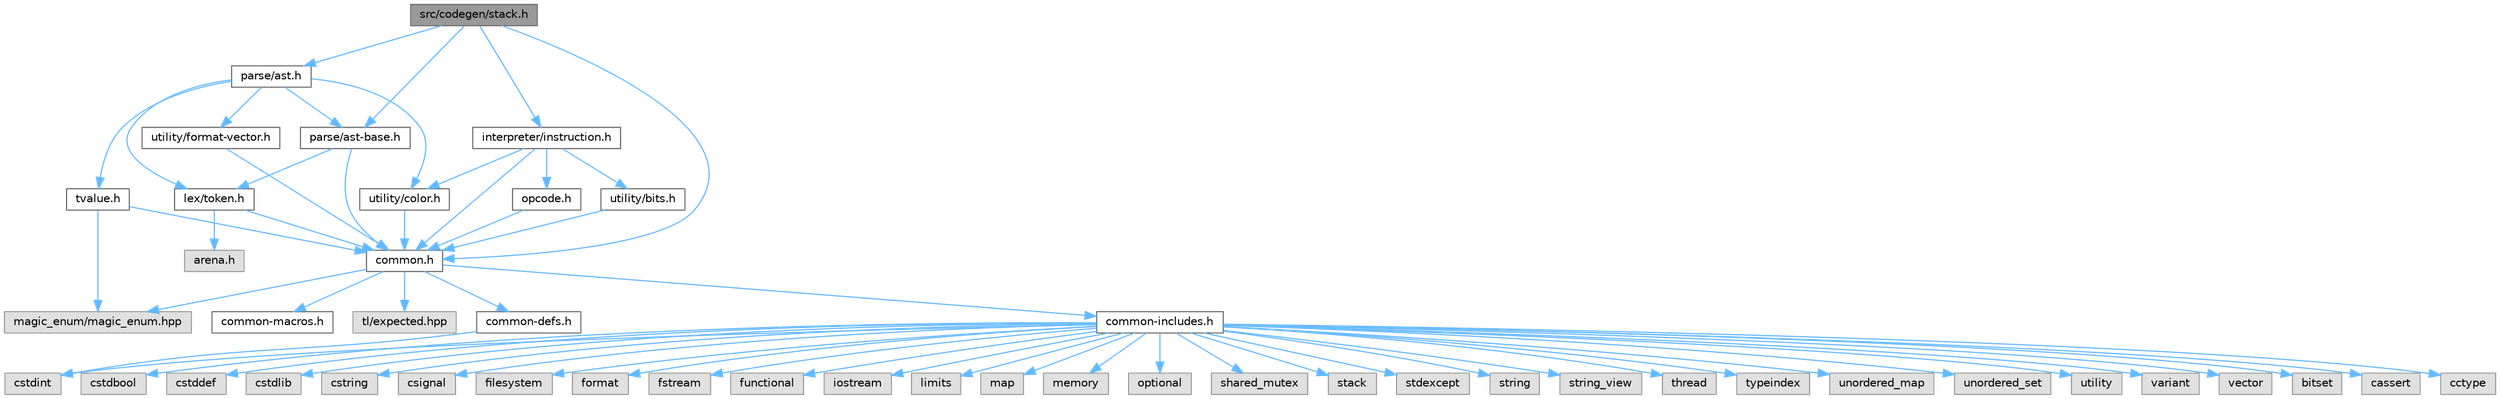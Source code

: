 digraph "src/codegen/stack.h"
{
 // LATEX_PDF_SIZE
  bgcolor="transparent";
  edge [fontname=Helvetica,fontsize=10,labelfontname=Helvetica,labelfontsize=10];
  node [fontname=Helvetica,fontsize=10,shape=box,height=0.2,width=0.4];
  Node1 [id="Node000001",label="src/codegen/stack.h",height=0.2,width=0.4,color="gray40", fillcolor="grey60", style="filled", fontcolor="black",tooltip="Declares stack structures used by the compiler."];
  Node1 -> Node2 [id="edge1_Node000001_Node000002",color="steelblue1",style="solid",tooltip=" "];
  Node2 [id="Node000002",label="common.h",height=0.2,width=0.4,color="grey40", fillcolor="white", style="filled",URL="$common_8h_source.html",tooltip=" "];
  Node2 -> Node3 [id="edge2_Node000002_Node000003",color="steelblue1",style="solid",tooltip=" "];
  Node3 [id="Node000003",label="tl/expected.hpp",height=0.2,width=0.4,color="grey60", fillcolor="#E0E0E0", style="filled",tooltip=" "];
  Node2 -> Node4 [id="edge3_Node000002_Node000004",color="steelblue1",style="solid",tooltip=" "];
  Node4 [id="Node000004",label="magic_enum/magic_enum.hpp",height=0.2,width=0.4,color="grey60", fillcolor="#E0E0E0", style="filled",tooltip=" "];
  Node2 -> Node5 [id="edge4_Node000002_Node000005",color="steelblue1",style="solid",tooltip=" "];
  Node5 [id="Node000005",label="common-defs.h",height=0.2,width=0.4,color="grey40", fillcolor="white", style="filled",URL="$common-defs_8h_source.html",tooltip=" "];
  Node5 -> Node6 [id="edge5_Node000005_Node000006",color="steelblue1",style="solid",tooltip=" "];
  Node6 [id="Node000006",label="cstdint",height=0.2,width=0.4,color="grey60", fillcolor="#E0E0E0", style="filled",tooltip=" "];
  Node2 -> Node7 [id="edge6_Node000002_Node000007",color="steelblue1",style="solid",tooltip=" "];
  Node7 [id="Node000007",label="common-macros.h",height=0.2,width=0.4,color="grey40", fillcolor="white", style="filled",URL="$common-macros_8h_source.html",tooltip=" "];
  Node2 -> Node8 [id="edge7_Node000002_Node000008",color="steelblue1",style="solid",tooltip=" "];
  Node8 [id="Node000008",label="common-includes.h",height=0.2,width=0.4,color="grey40", fillcolor="white", style="filled",URL="$common-includes_8h_source.html",tooltip=" "];
  Node8 -> Node9 [id="edge8_Node000008_Node000009",color="steelblue1",style="solid",tooltip=" "];
  Node9 [id="Node000009",label="bitset",height=0.2,width=0.4,color="grey60", fillcolor="#E0E0E0", style="filled",tooltip=" "];
  Node8 -> Node10 [id="edge9_Node000008_Node000010",color="steelblue1",style="solid",tooltip=" "];
  Node10 [id="Node000010",label="cassert",height=0.2,width=0.4,color="grey60", fillcolor="#E0E0E0", style="filled",tooltip=" "];
  Node8 -> Node11 [id="edge10_Node000008_Node000011",color="steelblue1",style="solid",tooltip=" "];
  Node11 [id="Node000011",label="cctype",height=0.2,width=0.4,color="grey60", fillcolor="#E0E0E0", style="filled",tooltip=" "];
  Node8 -> Node12 [id="edge11_Node000008_Node000012",color="steelblue1",style="solid",tooltip=" "];
  Node12 [id="Node000012",label="cstdbool",height=0.2,width=0.4,color="grey60", fillcolor="#E0E0E0", style="filled",tooltip=" "];
  Node8 -> Node13 [id="edge12_Node000008_Node000013",color="steelblue1",style="solid",tooltip=" "];
  Node13 [id="Node000013",label="cstddef",height=0.2,width=0.4,color="grey60", fillcolor="#E0E0E0", style="filled",tooltip=" "];
  Node8 -> Node6 [id="edge13_Node000008_Node000006",color="steelblue1",style="solid",tooltip=" "];
  Node8 -> Node14 [id="edge14_Node000008_Node000014",color="steelblue1",style="solid",tooltip=" "];
  Node14 [id="Node000014",label="cstdlib",height=0.2,width=0.4,color="grey60", fillcolor="#E0E0E0", style="filled",tooltip=" "];
  Node8 -> Node15 [id="edge15_Node000008_Node000015",color="steelblue1",style="solid",tooltip=" "];
  Node15 [id="Node000015",label="cstring",height=0.2,width=0.4,color="grey60", fillcolor="#E0E0E0", style="filled",tooltip=" "];
  Node8 -> Node16 [id="edge16_Node000008_Node000016",color="steelblue1",style="solid",tooltip=" "];
  Node16 [id="Node000016",label="csignal",height=0.2,width=0.4,color="grey60", fillcolor="#E0E0E0", style="filled",tooltip=" "];
  Node8 -> Node17 [id="edge17_Node000008_Node000017",color="steelblue1",style="solid",tooltip=" "];
  Node17 [id="Node000017",label="filesystem",height=0.2,width=0.4,color="grey60", fillcolor="#E0E0E0", style="filled",tooltip=" "];
  Node8 -> Node18 [id="edge18_Node000008_Node000018",color="steelblue1",style="solid",tooltip=" "];
  Node18 [id="Node000018",label="format",height=0.2,width=0.4,color="grey60", fillcolor="#E0E0E0", style="filled",tooltip=" "];
  Node8 -> Node19 [id="edge19_Node000008_Node000019",color="steelblue1",style="solid",tooltip=" "];
  Node19 [id="Node000019",label="fstream",height=0.2,width=0.4,color="grey60", fillcolor="#E0E0E0", style="filled",tooltip=" "];
  Node8 -> Node20 [id="edge20_Node000008_Node000020",color="steelblue1",style="solid",tooltip=" "];
  Node20 [id="Node000020",label="functional",height=0.2,width=0.4,color="grey60", fillcolor="#E0E0E0", style="filled",tooltip=" "];
  Node8 -> Node21 [id="edge21_Node000008_Node000021",color="steelblue1",style="solid",tooltip=" "];
  Node21 [id="Node000021",label="iostream",height=0.2,width=0.4,color="grey60", fillcolor="#E0E0E0", style="filled",tooltip=" "];
  Node8 -> Node22 [id="edge22_Node000008_Node000022",color="steelblue1",style="solid",tooltip=" "];
  Node22 [id="Node000022",label="limits",height=0.2,width=0.4,color="grey60", fillcolor="#E0E0E0", style="filled",tooltip=" "];
  Node8 -> Node23 [id="edge23_Node000008_Node000023",color="steelblue1",style="solid",tooltip=" "];
  Node23 [id="Node000023",label="map",height=0.2,width=0.4,color="grey60", fillcolor="#E0E0E0", style="filled",tooltip=" "];
  Node8 -> Node24 [id="edge24_Node000008_Node000024",color="steelblue1",style="solid",tooltip=" "];
  Node24 [id="Node000024",label="memory",height=0.2,width=0.4,color="grey60", fillcolor="#E0E0E0", style="filled",tooltip=" "];
  Node8 -> Node25 [id="edge25_Node000008_Node000025",color="steelblue1",style="solid",tooltip=" "];
  Node25 [id="Node000025",label="optional",height=0.2,width=0.4,color="grey60", fillcolor="#E0E0E0", style="filled",tooltip=" "];
  Node8 -> Node26 [id="edge26_Node000008_Node000026",color="steelblue1",style="solid",tooltip=" "];
  Node26 [id="Node000026",label="shared_mutex",height=0.2,width=0.4,color="grey60", fillcolor="#E0E0E0", style="filled",tooltip=" "];
  Node8 -> Node27 [id="edge27_Node000008_Node000027",color="steelblue1",style="solid",tooltip=" "];
  Node27 [id="Node000027",label="stack",height=0.2,width=0.4,color="grey60", fillcolor="#E0E0E0", style="filled",tooltip=" "];
  Node8 -> Node28 [id="edge28_Node000008_Node000028",color="steelblue1",style="solid",tooltip=" "];
  Node28 [id="Node000028",label="stdexcept",height=0.2,width=0.4,color="grey60", fillcolor="#E0E0E0", style="filled",tooltip=" "];
  Node8 -> Node29 [id="edge29_Node000008_Node000029",color="steelblue1",style="solid",tooltip=" "];
  Node29 [id="Node000029",label="string",height=0.2,width=0.4,color="grey60", fillcolor="#E0E0E0", style="filled",tooltip=" "];
  Node8 -> Node30 [id="edge30_Node000008_Node000030",color="steelblue1",style="solid",tooltip=" "];
  Node30 [id="Node000030",label="string_view",height=0.2,width=0.4,color="grey60", fillcolor="#E0E0E0", style="filled",tooltip=" "];
  Node8 -> Node31 [id="edge31_Node000008_Node000031",color="steelblue1",style="solid",tooltip=" "];
  Node31 [id="Node000031",label="thread",height=0.2,width=0.4,color="grey60", fillcolor="#E0E0E0", style="filled",tooltip=" "];
  Node8 -> Node32 [id="edge32_Node000008_Node000032",color="steelblue1",style="solid",tooltip=" "];
  Node32 [id="Node000032",label="typeindex",height=0.2,width=0.4,color="grey60", fillcolor="#E0E0E0", style="filled",tooltip=" "];
  Node8 -> Node33 [id="edge33_Node000008_Node000033",color="steelblue1",style="solid",tooltip=" "];
  Node33 [id="Node000033",label="unordered_map",height=0.2,width=0.4,color="grey60", fillcolor="#E0E0E0", style="filled",tooltip=" "];
  Node8 -> Node34 [id="edge34_Node000008_Node000034",color="steelblue1",style="solid",tooltip=" "];
  Node34 [id="Node000034",label="unordered_set",height=0.2,width=0.4,color="grey60", fillcolor="#E0E0E0", style="filled",tooltip=" "];
  Node8 -> Node35 [id="edge35_Node000008_Node000035",color="steelblue1",style="solid",tooltip=" "];
  Node35 [id="Node000035",label="utility",height=0.2,width=0.4,color="grey60", fillcolor="#E0E0E0", style="filled",tooltip=" "];
  Node8 -> Node36 [id="edge36_Node000008_Node000036",color="steelblue1",style="solid",tooltip=" "];
  Node36 [id="Node000036",label="variant",height=0.2,width=0.4,color="grey60", fillcolor="#E0E0E0", style="filled",tooltip=" "];
  Node8 -> Node37 [id="edge37_Node000008_Node000037",color="steelblue1",style="solid",tooltip=" "];
  Node37 [id="Node000037",label="vector",height=0.2,width=0.4,color="grey60", fillcolor="#E0E0E0", style="filled",tooltip=" "];
  Node1 -> Node38 [id="edge38_Node000001_Node000038",color="steelblue1",style="solid",tooltip=" "];
  Node38 [id="Node000038",label="parse/ast-base.h",height=0.2,width=0.4,color="grey40", fillcolor="white", style="filled",URL="$ast-base_8h_source.html",tooltip=" "];
  Node38 -> Node2 [id="edge39_Node000038_Node000002",color="steelblue1",style="solid",tooltip=" "];
  Node38 -> Node39 [id="edge40_Node000038_Node000039",color="steelblue1",style="solid",tooltip=" "];
  Node39 [id="Node000039",label="lex/token.h",height=0.2,width=0.4,color="grey40", fillcolor="white", style="filled",URL="$token_8h_source.html",tooltip=" "];
  Node39 -> Node2 [id="edge41_Node000039_Node000002",color="steelblue1",style="solid",tooltip=" "];
  Node39 -> Node40 [id="edge42_Node000039_Node000040",color="steelblue1",style="solid",tooltip=" "];
  Node40 [id="Node000040",label="arena.h",height=0.2,width=0.4,color="grey60", fillcolor="#E0E0E0", style="filled",tooltip=" "];
  Node1 -> Node41 [id="edge43_Node000001_Node000041",color="steelblue1",style="solid",tooltip=" "];
  Node41 [id="Node000041",label="parse/ast.h",height=0.2,width=0.4,color="grey40", fillcolor="white", style="filled",URL="$ast_8h_source.html",tooltip=" "];
  Node41 -> Node42 [id="edge44_Node000041_Node000042",color="steelblue1",style="solid",tooltip=" "];
  Node42 [id="Node000042",label="tvalue.h",height=0.2,width=0.4,color="grey40", fillcolor="white", style="filled",URL="$tvalue_8h_source.html",tooltip=" "];
  Node42 -> Node2 [id="edge45_Node000042_Node000002",color="steelblue1",style="solid",tooltip=" "];
  Node42 -> Node4 [id="edge46_Node000042_Node000004",color="steelblue1",style="solid",tooltip=" "];
  Node41 -> Node39 [id="edge47_Node000041_Node000039",color="steelblue1",style="solid",tooltip=" "];
  Node41 -> Node38 [id="edge48_Node000041_Node000038",color="steelblue1",style="solid",tooltip=" "];
  Node41 -> Node43 [id="edge49_Node000041_Node000043",color="steelblue1",style="solid",tooltip=" "];
  Node43 [id="Node000043",label="utility/color.h",height=0.2,width=0.4,color="grey40", fillcolor="white", style="filled",URL="$color_8h_source.html",tooltip=" "];
  Node43 -> Node2 [id="edge50_Node000043_Node000002",color="steelblue1",style="solid",tooltip=" "];
  Node41 -> Node44 [id="edge51_Node000041_Node000044",color="steelblue1",style="solid",tooltip=" "];
  Node44 [id="Node000044",label="utility/format-vector.h",height=0.2,width=0.4,color="grey40", fillcolor="white", style="filled",URL="$format-vector_8h_source.html",tooltip=" "];
  Node44 -> Node2 [id="edge52_Node000044_Node000002",color="steelblue1",style="solid",tooltip=" "];
  Node1 -> Node45 [id="edge53_Node000001_Node000045",color="steelblue1",style="solid",tooltip=" "];
  Node45 [id="Node000045",label="interpreter/instruction.h",height=0.2,width=0.4,color="grey40", fillcolor="white", style="filled",URL="$instruction_8h.html",tooltip="Defines the representation of bytecode instructions in the Via VM."];
  Node45 -> Node2 [id="edge54_Node000045_Node000002",color="steelblue1",style="solid",tooltip=" "];
  Node45 -> Node46 [id="edge55_Node000045_Node000046",color="steelblue1",style="solid",tooltip=" "];
  Node46 [id="Node000046",label="opcode.h",height=0.2,width=0.4,color="grey40", fillcolor="white", style="filled",URL="$opcode_8h_source.html",tooltip=" "];
  Node46 -> Node2 [id="edge56_Node000046_Node000002",color="steelblue1",style="solid",tooltip=" "];
  Node45 -> Node47 [id="edge57_Node000045_Node000047",color="steelblue1",style="solid",tooltip=" "];
  Node47 [id="Node000047",label="utility/bits.h",height=0.2,width=0.4,color="grey40", fillcolor="white", style="filled",URL="$bits_8h_source.html",tooltip=" "];
  Node47 -> Node2 [id="edge58_Node000047_Node000002",color="steelblue1",style="solid",tooltip=" "];
  Node45 -> Node43 [id="edge59_Node000045_Node000043",color="steelblue1",style="solid",tooltip=" "];
}
